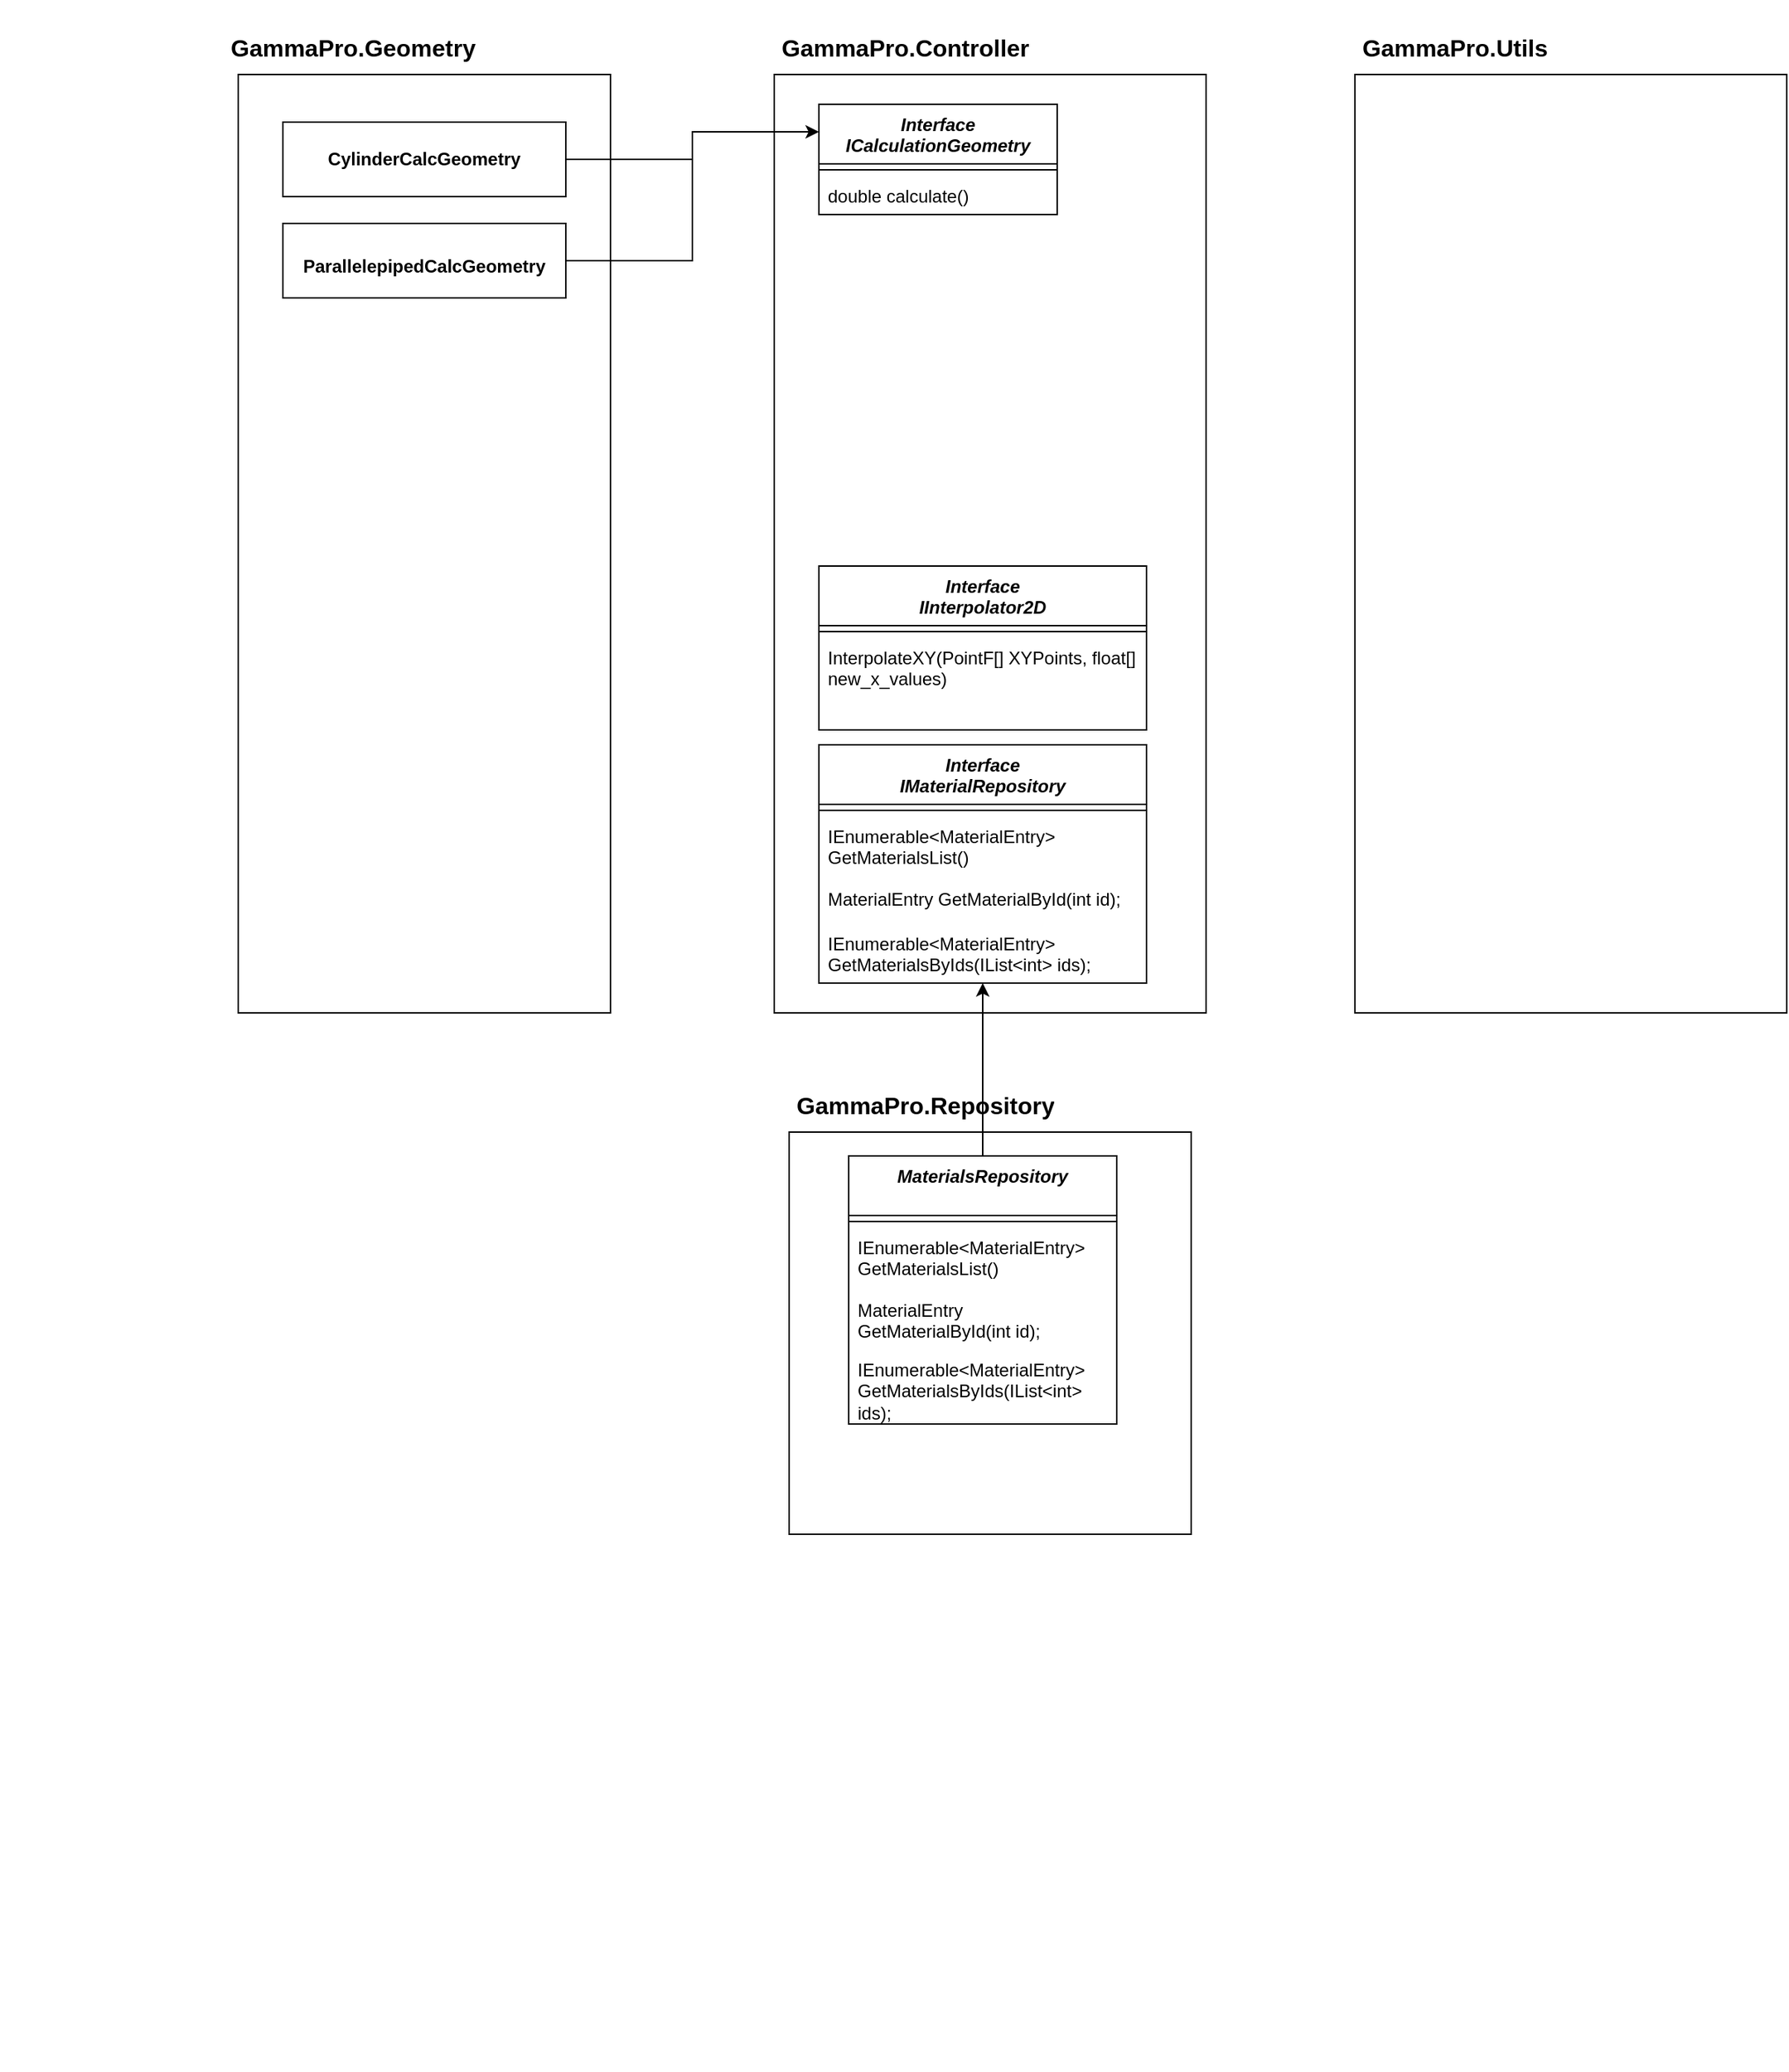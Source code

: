 <mxfile version="20.7.4" type="device"><diagram id="C5RBs43oDa-KdzZeNtuy" name="Page-1"><mxGraphModel dx="1372" dy="884" grid="1" gridSize="10" guides="1" tooltips="1" connect="1" arrows="1" fold="1" page="1" pageScale="1" pageWidth="1600" pageHeight="900" math="0" shadow="0"><root><mxCell id="WIyWlLk6GJQsqaUBKTNV-0"/><mxCell id="WIyWlLk6GJQsqaUBKTNV-1" parent="WIyWlLk6GJQsqaUBKTNV-0"/><mxCell id="7Ne3HPFvIMIrcEi6qvFZ-33" value="" style="group;imageAspect=1;collapsible=0;resizeWidth=0;resizeHeight=0;container=0;allowArrows=0;noLabel=0;enumerate=0;" vertex="1" connectable="0" parent="WIyWlLk6GJQsqaUBKTNV-1"><mxGeometry x="180" y="60" width="410" height="742" as="geometry"/></mxCell><mxCell id="7Ne3HPFvIMIrcEi6qvFZ-32" value="" style="group" vertex="1" connectable="0" parent="7Ne3HPFvIMIrcEi6qvFZ-33"><mxGeometry y="40" width="410" height="702" as="geometry"/></mxCell><mxCell id="7Ne3HPFvIMIrcEi6qvFZ-30" value="" style="rounded=0;whiteSpace=wrap;html=1;strokeColor=default;" vertex="1" parent="7Ne3HPFvIMIrcEi6qvFZ-32"><mxGeometry x="160" width="250" height="630" as="geometry"/></mxCell><mxCell id="7Ne3HPFvIMIrcEi6qvFZ-34" value="&lt;p style=&quot;margin:0px;margin-top:4px;text-align:center;&quot;&gt;&lt;br&gt;&lt;b&gt;CylinderCalcGeometry&lt;/b&gt;&lt;/p&gt;" style="verticalAlign=top;align=left;overflow=fill;fontSize=12;fontFamily=Helvetica;html=1;strokeColor=default;" vertex="1" parent="7Ne3HPFvIMIrcEi6qvFZ-32"><mxGeometry x="190" y="32" width="190" height="50" as="geometry"/></mxCell><mxCell id="7Ne3HPFvIMIrcEi6qvFZ-36" value="&lt;p style=&quot;margin: 4px 0px 0px;&quot;&gt;&lt;b&gt;&lt;br&gt;&lt;/b&gt;&lt;/p&gt;&lt;p style=&quot;margin: 4px 0px 0px;&quot;&gt;&lt;b&gt;ParallelepipedCalcGeometry&lt;/b&gt;&lt;/p&gt;" style="verticalAlign=top;align=center;overflow=fill;fontSize=12;fontFamily=Helvetica;html=1;strokeColor=default;" vertex="1" parent="7Ne3HPFvIMIrcEi6qvFZ-32"><mxGeometry x="190" y="100" width="190" height="50" as="geometry"/></mxCell><mxCell id="7Ne3HPFvIMIrcEi6qvFZ-31" value="&lt;h1&gt;&lt;font style=&quot;font-size: 16px;&quot;&gt;GammaPro.Geometry&lt;/font&gt;&lt;/h1&gt;" style="text;html=1;strokeColor=none;fillColor=none;spacing=5;spacingTop=-20;whiteSpace=wrap;overflow=hidden;rounded=0;" vertex="1" parent="7Ne3HPFvIMIrcEi6qvFZ-33"><mxGeometry x="150" width="260" height="40" as="geometry"/></mxCell><mxCell id="7Ne3HPFvIMIrcEi6qvFZ-35" style="edgeStyle=orthogonalEdgeStyle;rounded=0;orthogonalLoop=1;jettySize=auto;html=1;exitX=1;exitY=0.5;exitDx=0;exitDy=0;entryX=0;entryY=0.25;entryDx=0;entryDy=0;" edge="1" parent="WIyWlLk6GJQsqaUBKTNV-1" source="7Ne3HPFvIMIrcEi6qvFZ-34" target="7Ne3HPFvIMIrcEi6qvFZ-26"><mxGeometry relative="1" as="geometry"/></mxCell><mxCell id="7Ne3HPFvIMIrcEi6qvFZ-46" value="" style="group" vertex="1" connectable="0" parent="WIyWlLk6GJQsqaUBKTNV-1"><mxGeometry x="700" y="60" width="400" height="670" as="geometry"/></mxCell><mxCell id="7Ne3HPFvIMIrcEi6qvFZ-29" value="" style="group" vertex="1" connectable="0" parent="7Ne3HPFvIMIrcEi6qvFZ-46"><mxGeometry y="40" width="400" height="630" as="geometry"/></mxCell><mxCell id="7Ne3HPFvIMIrcEi6qvFZ-25" value="" style="rounded=0;whiteSpace=wrap;html=1;strokeColor=default;" vertex="1" parent="7Ne3HPFvIMIrcEi6qvFZ-29"><mxGeometry width="290" height="630" as="geometry"/></mxCell><mxCell id="7Ne3HPFvIMIrcEi6qvFZ-6" value="Interface&#10;IInterpolator2D" style="swimlane;fontStyle=3;align=center;verticalAlign=top;childLayout=stackLayout;horizontal=1;startSize=40;horizontalStack=0;resizeParent=1;resizeParentMax=0;resizeLast=0;collapsible=1;marginBottom=0;strokeColor=default;" vertex="1" parent="7Ne3HPFvIMIrcEi6qvFZ-29"><mxGeometry x="30" y="330" width="220" height="110" as="geometry"/></mxCell><mxCell id="7Ne3HPFvIMIrcEi6qvFZ-8" value="" style="line;strokeWidth=1;fillColor=none;align=left;verticalAlign=middle;spacingTop=-1;spacingLeft=3;spacingRight=3;rotatable=0;labelPosition=right;points=[];portConstraint=eastwest;strokeColor=inherit;" vertex="1" parent="7Ne3HPFvIMIrcEi6qvFZ-6"><mxGeometry y="40" width="220" height="8" as="geometry"/></mxCell><mxCell id="7Ne3HPFvIMIrcEi6qvFZ-9" value="InterpolateXY(PointF[] XYPoints, float[] new_x_values)" style="text;strokeColor=none;fillColor=none;align=left;verticalAlign=top;spacingLeft=4;spacingRight=4;overflow=hidden;rotatable=0;points=[[0,0.5],[1,0.5]];portConstraint=eastwest;whiteSpace=wrap;" vertex="1" parent="7Ne3HPFvIMIrcEi6qvFZ-6"><mxGeometry y="48" width="220" height="62" as="geometry"/></mxCell><mxCell id="7Ne3HPFvIMIrcEi6qvFZ-11" value="Interface&#10;IMaterialRepository" style="swimlane;fontStyle=3;align=center;verticalAlign=top;childLayout=stackLayout;horizontal=1;startSize=40;horizontalStack=0;resizeParent=1;resizeParentMax=0;resizeLast=0;collapsible=1;marginBottom=0;strokeColor=default;" vertex="1" parent="7Ne3HPFvIMIrcEi6qvFZ-29"><mxGeometry x="30" y="450" width="220" height="160" as="geometry"><mxRectangle x="30" y="480" width="150" height="40" as="alternateBounds"/></mxGeometry></mxCell><mxCell id="7Ne3HPFvIMIrcEi6qvFZ-13" value="" style="line;strokeWidth=1;fillColor=none;align=left;verticalAlign=middle;spacingTop=-1;spacingLeft=3;spacingRight=3;rotatable=0;labelPosition=right;points=[];portConstraint=eastwest;strokeColor=inherit;" vertex="1" parent="7Ne3HPFvIMIrcEi6qvFZ-11"><mxGeometry y="40" width="220" height="8" as="geometry"/></mxCell><mxCell id="7Ne3HPFvIMIrcEi6qvFZ-14" value="IEnumerable&lt;MaterialEntry&gt; GetMaterialsList()" style="text;strokeColor=none;fillColor=none;align=left;verticalAlign=top;spacingLeft=4;spacingRight=4;overflow=hidden;rotatable=0;points=[[0,0.5],[1,0.5]];portConstraint=eastwest;whiteSpace=wrap;" vertex="1" parent="7Ne3HPFvIMIrcEi6qvFZ-11"><mxGeometry y="48" width="220" height="42" as="geometry"/></mxCell><mxCell id="7Ne3HPFvIMIrcEi6qvFZ-15" value="MaterialEntry GetMaterialById(int id);" style="text;strokeColor=none;fillColor=none;align=left;verticalAlign=top;spacingLeft=4;spacingRight=4;overflow=hidden;rotatable=0;points=[[0,0.5],[1,0.5]];portConstraint=eastwest;whiteSpace=wrap;" vertex="1" parent="7Ne3HPFvIMIrcEi6qvFZ-11"><mxGeometry y="90" width="220" height="30" as="geometry"/></mxCell><mxCell id="7Ne3HPFvIMIrcEi6qvFZ-16" value="IEnumerable&lt;MaterialEntry&gt; GetMaterialsByIds(IList&lt;int&gt; ids);" style="text;strokeColor=none;fillColor=none;align=left;verticalAlign=top;spacingLeft=4;spacingRight=4;overflow=hidden;rotatable=0;points=[[0,0.5],[1,0.5]];portConstraint=eastwest;whiteSpace=wrap;" vertex="1" parent="7Ne3HPFvIMIrcEi6qvFZ-11"><mxGeometry y="120" width="220" height="40" as="geometry"/></mxCell><mxCell id="7Ne3HPFvIMIrcEi6qvFZ-26" value="Interface&#10;ICalculationGeometry" style="swimlane;fontStyle=3;align=center;verticalAlign=top;childLayout=stackLayout;horizontal=1;startSize=40;horizontalStack=0;resizeParent=1;resizeParentMax=0;resizeLast=0;collapsible=1;marginBottom=0;" vertex="1" parent="7Ne3HPFvIMIrcEi6qvFZ-29"><mxGeometry x="30" y="20" width="160" height="74" as="geometry"><mxRectangle x="170" y="200" width="160" height="30" as="alternateBounds"/></mxGeometry></mxCell><mxCell id="7Ne3HPFvIMIrcEi6qvFZ-27" value="" style="line;strokeWidth=1;fillColor=none;align=left;verticalAlign=middle;spacingTop=-1;spacingLeft=3;spacingRight=3;rotatable=0;labelPosition=right;points=[];portConstraint=eastwest;strokeColor=inherit;" vertex="1" parent="7Ne3HPFvIMIrcEi6qvFZ-26"><mxGeometry y="40" width="160" height="8" as="geometry"/></mxCell><mxCell id="7Ne3HPFvIMIrcEi6qvFZ-28" value="double calculate()" style="text;strokeColor=none;fillColor=none;align=left;verticalAlign=top;spacingLeft=4;spacingRight=4;overflow=hidden;rotatable=0;points=[[0,0.5],[1,0.5]];portConstraint=eastwest;" vertex="1" parent="7Ne3HPFvIMIrcEi6qvFZ-26"><mxGeometry y="48" width="160" height="26" as="geometry"/></mxCell><mxCell id="7Ne3HPFvIMIrcEi6qvFZ-45" value="&lt;h1&gt;&lt;font style=&quot;font-size: 16px;&quot;&gt;GammaPro.Controller&lt;/font&gt;&lt;/h1&gt;" style="text;html=1;strokeColor=none;fillColor=none;spacing=5;spacingTop=-20;whiteSpace=wrap;overflow=hidden;rounded=0;" vertex="1" parent="7Ne3HPFvIMIrcEi6qvFZ-46"><mxGeometry width="260" height="40" as="geometry"/></mxCell><mxCell id="7Ne3HPFvIMIrcEi6qvFZ-38" style="edgeStyle=orthogonalEdgeStyle;rounded=0;orthogonalLoop=1;jettySize=auto;html=1;exitX=1;exitY=0.5;exitDx=0;exitDy=0;entryX=0;entryY=0.25;entryDx=0;entryDy=0;" edge="1" parent="WIyWlLk6GJQsqaUBKTNV-1" source="7Ne3HPFvIMIrcEi6qvFZ-36" target="7Ne3HPFvIMIrcEi6qvFZ-26"><mxGeometry relative="1" as="geometry"/></mxCell><mxCell id="7Ne3HPFvIMIrcEi6qvFZ-51" value="" style="group" vertex="1" connectable="0" parent="WIyWlLk6GJQsqaUBKTNV-1"><mxGeometry x="1090" y="60" width="290" height="670" as="geometry"/></mxCell><mxCell id="7Ne3HPFvIMIrcEi6qvFZ-49" value="" style="rounded=0;whiteSpace=wrap;html=1;strokeColor=default;fontSize=16;" vertex="1" parent="7Ne3HPFvIMIrcEi6qvFZ-51"><mxGeometry y="40" width="290" height="630" as="geometry"/></mxCell><mxCell id="7Ne3HPFvIMIrcEi6qvFZ-50" value="&lt;h1&gt;&lt;font style=&quot;font-size: 16px;&quot;&gt;GammaPro.Utils&lt;/font&gt;&lt;/h1&gt;" style="text;html=1;strokeColor=none;fillColor=none;spacing=5;spacingTop=-20;whiteSpace=wrap;overflow=hidden;rounded=0;" vertex="1" parent="7Ne3HPFvIMIrcEi6qvFZ-51"><mxGeometry width="260" height="40" as="geometry"/></mxCell><mxCell id="7Ne3HPFvIMIrcEi6qvFZ-52" value="" style="group" vertex="1" connectable="0" parent="WIyWlLk6GJQsqaUBKTNV-1"><mxGeometry x="640" y="770" width="400" height="670" as="geometry"/></mxCell><mxCell id="7Ne3HPFvIMIrcEi6qvFZ-53" value="" style="rounded=0;whiteSpace=wrap;html=1;strokeColor=default;fontSize=16;" vertex="1" parent="7Ne3HPFvIMIrcEi6qvFZ-52"><mxGeometry x="70" y="40" width="270" height="270" as="geometry"/></mxCell><mxCell id="7Ne3HPFvIMIrcEi6qvFZ-54" value="&lt;h1&gt;&lt;font style=&quot;font-size: 16px;&quot;&gt;GammaPro.Repository&lt;/font&gt;&lt;/h1&gt;" style="text;html=1;strokeColor=none;fillColor=none;spacing=5;spacingTop=-20;whiteSpace=wrap;overflow=hidden;rounded=0;" vertex="1" parent="7Ne3HPFvIMIrcEi6qvFZ-52"><mxGeometry x="70" width="270" height="40" as="geometry"/></mxCell><mxCell id="7Ne3HPFvIMIrcEi6qvFZ-59" value="MaterialsRepository" style="swimlane;fontStyle=3;align=center;verticalAlign=top;childLayout=stackLayout;horizontal=1;startSize=40;horizontalStack=0;resizeParent=1;resizeParentMax=0;resizeLast=0;collapsible=1;marginBottom=0;" vertex="1" parent="7Ne3HPFvIMIrcEi6qvFZ-52"><mxGeometry x="110" y="56" width="180" height="180" as="geometry"><mxRectangle x="20" y="56" width="160" height="30" as="alternateBounds"/></mxGeometry></mxCell><mxCell id="7Ne3HPFvIMIrcEi6qvFZ-60" value="" style="line;strokeWidth=1;fillColor=none;align=left;verticalAlign=middle;spacingTop=-1;spacingLeft=3;spacingRight=3;rotatable=0;labelPosition=right;points=[];portConstraint=eastwest;strokeColor=inherit;" vertex="1" parent="7Ne3HPFvIMIrcEi6qvFZ-59"><mxGeometry y="40" width="180" height="8" as="geometry"/></mxCell><mxCell id="7Ne3HPFvIMIrcEi6qvFZ-61" value="IEnumerable&lt;MaterialEntry&gt; GetMaterialsList()" style="text;strokeColor=none;fillColor=none;align=left;verticalAlign=top;spacingLeft=4;spacingRight=4;overflow=hidden;rotatable=0;points=[[0,0.5],[1,0.5]];portConstraint=eastwest;whiteSpace=wrap;" vertex="1" parent="7Ne3HPFvIMIrcEi6qvFZ-59"><mxGeometry y="48" width="180" height="42" as="geometry"/></mxCell><mxCell id="7Ne3HPFvIMIrcEi6qvFZ-63" value="MaterialEntry GetMaterialById(int id);" style="text;strokeColor=none;fillColor=none;align=left;verticalAlign=top;spacingLeft=4;spacingRight=4;overflow=hidden;rotatable=0;points=[[0,0.5],[1,0.5]];portConstraint=eastwest;whiteSpace=wrap;" vertex="1" parent="7Ne3HPFvIMIrcEi6qvFZ-59"><mxGeometry y="90" width="180" height="40" as="geometry"/></mxCell><mxCell id="7Ne3HPFvIMIrcEi6qvFZ-64" value="IEnumerable&lt;MaterialEntry&gt; GetMaterialsByIds(IList&lt;int&gt; ids);" style="text;strokeColor=none;fillColor=none;align=left;verticalAlign=top;spacingLeft=4;spacingRight=4;overflow=hidden;rotatable=0;points=[[0,0.5],[1,0.5]];portConstraint=eastwest;whiteSpace=wrap;" vertex="1" parent="7Ne3HPFvIMIrcEi6qvFZ-59"><mxGeometry y="130" width="180" height="50" as="geometry"/></mxCell><mxCell id="7Ne3HPFvIMIrcEi6qvFZ-65" style="edgeStyle=orthogonalEdgeStyle;rounded=0;orthogonalLoop=1;jettySize=auto;html=1;exitX=0.5;exitY=0;exitDx=0;exitDy=0;fontSize=16;" edge="1" parent="WIyWlLk6GJQsqaUBKTNV-1" source="7Ne3HPFvIMIrcEi6qvFZ-59" target="7Ne3HPFvIMIrcEi6qvFZ-11"><mxGeometry relative="1" as="geometry"/></mxCell></root></mxGraphModel></diagram></mxfile>